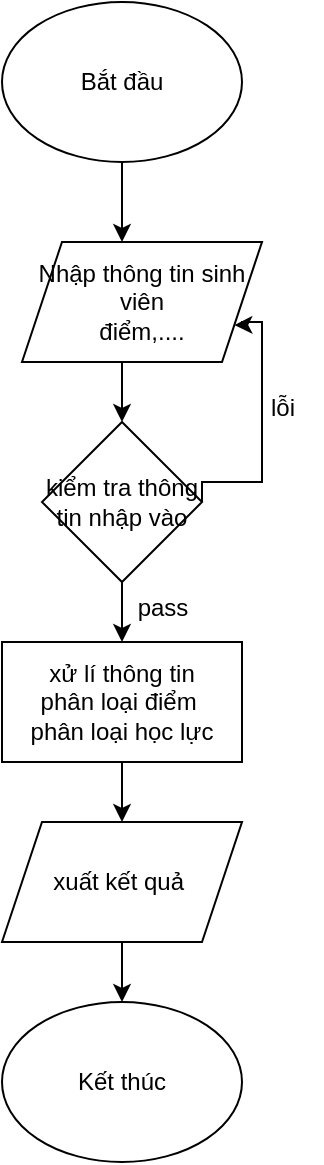 <mxfile version="28.2.3">
  <diagram id="C5RBs43oDa-KdzZeNtuy" name="Page-1">
    <mxGraphModel dx="978" dy="574" grid="1" gridSize="10" guides="1" tooltips="1" connect="1" arrows="1" fold="1" page="1" pageScale="1" pageWidth="827" pageHeight="1169" math="0" shadow="0">
      <root>
        <mxCell id="WIyWlLk6GJQsqaUBKTNV-0" />
        <mxCell id="WIyWlLk6GJQsqaUBKTNV-1" parent="WIyWlLk6GJQsqaUBKTNV-0" />
        <mxCell id="GvN_7AaVRepUF5_kU72r-2" style="edgeStyle=orthogonalEdgeStyle;rounded=0;orthogonalLoop=1;jettySize=auto;html=1;entryX=0.5;entryY=0;entryDx=0;entryDy=0;" edge="1" parent="WIyWlLk6GJQsqaUBKTNV-1" source="GvN_7AaVRepUF5_kU72r-0">
          <mxGeometry relative="1" as="geometry">
            <mxPoint x="380" y="280" as="targetPoint" />
          </mxGeometry>
        </mxCell>
        <mxCell id="GvN_7AaVRepUF5_kU72r-0" value="Bắt đầu" style="ellipse;whiteSpace=wrap;html=1;" vertex="1" parent="WIyWlLk6GJQsqaUBKTNV-1">
          <mxGeometry x="320" y="160" width="120" height="80" as="geometry" />
        </mxCell>
        <mxCell id="GvN_7AaVRepUF5_kU72r-5" style="edgeStyle=orthogonalEdgeStyle;rounded=0;orthogonalLoop=1;jettySize=auto;html=1;entryX=0.5;entryY=0;entryDx=0;entryDy=0;" edge="1" parent="WIyWlLk6GJQsqaUBKTNV-1" target="GvN_7AaVRepUF5_kU72r-3">
          <mxGeometry relative="1" as="geometry">
            <mxPoint x="380.0" y="340" as="sourcePoint" />
            <Array as="points">
              <mxPoint x="380" y="360" />
            </Array>
          </mxGeometry>
        </mxCell>
        <mxCell id="GvN_7AaVRepUF5_kU72r-4" style="edgeStyle=orthogonalEdgeStyle;rounded=0;orthogonalLoop=1;jettySize=auto;html=1;exitX=1;exitY=0.5;exitDx=0;exitDy=0;entryX=1;entryY=0.75;entryDx=0;entryDy=0;" edge="1" parent="WIyWlLk6GJQsqaUBKTNV-1" source="GvN_7AaVRepUF5_kU72r-3" target="GvN_7AaVRepUF5_kU72r-8">
          <mxGeometry relative="1" as="geometry">
            <mxPoint x="440" y="340" as="targetPoint" />
            <Array as="points">
              <mxPoint x="420" y="400" />
              <mxPoint x="450" y="400" />
              <mxPoint x="450" y="320" />
              <mxPoint x="440" y="320" />
              <mxPoint x="440" y="322" />
            </Array>
          </mxGeometry>
        </mxCell>
        <mxCell id="GvN_7AaVRepUF5_kU72r-10" value="" style="edgeStyle=orthogonalEdgeStyle;rounded=0;orthogonalLoop=1;jettySize=auto;html=1;" edge="1" parent="WIyWlLk6GJQsqaUBKTNV-1" source="GvN_7AaVRepUF5_kU72r-3" target="GvN_7AaVRepUF5_kU72r-9">
          <mxGeometry relative="1" as="geometry" />
        </mxCell>
        <mxCell id="GvN_7AaVRepUF5_kU72r-3" value="kiểm tra thông tin nhập vào" style="rhombus;whiteSpace=wrap;html=1;" vertex="1" parent="WIyWlLk6GJQsqaUBKTNV-1">
          <mxGeometry x="340" y="370" width="80" height="80" as="geometry" />
        </mxCell>
        <mxCell id="GvN_7AaVRepUF5_kU72r-6" value="lỗi" style="text;html=1;align=center;verticalAlign=middle;resizable=0;points=[];autosize=1;strokeColor=none;fillColor=none;" vertex="1" parent="WIyWlLk6GJQsqaUBKTNV-1">
          <mxGeometry x="440" y="348" width="40" height="30" as="geometry" />
        </mxCell>
        <mxCell id="GvN_7AaVRepUF5_kU72r-8" value="Nhập thông tin sinh viên&lt;div&gt;điểm,....&lt;/div&gt;" style="shape=parallelogram;perimeter=parallelogramPerimeter;whiteSpace=wrap;html=1;fixedSize=1;" vertex="1" parent="WIyWlLk6GJQsqaUBKTNV-1">
          <mxGeometry x="330" y="280" width="120" height="60" as="geometry" />
        </mxCell>
        <mxCell id="GvN_7AaVRepUF5_kU72r-24" value="" style="edgeStyle=orthogonalEdgeStyle;rounded=0;orthogonalLoop=1;jettySize=auto;html=1;" edge="1" parent="WIyWlLk6GJQsqaUBKTNV-1" source="GvN_7AaVRepUF5_kU72r-9" target="GvN_7AaVRepUF5_kU72r-21">
          <mxGeometry relative="1" as="geometry" />
        </mxCell>
        <mxCell id="GvN_7AaVRepUF5_kU72r-9" value="xử lí thông tin&lt;div&gt;phân loại điểm&amp;nbsp;&lt;/div&gt;&lt;div&gt;phân loại học lực&lt;/div&gt;" style="rounded=0;whiteSpace=wrap;html=1;" vertex="1" parent="WIyWlLk6GJQsqaUBKTNV-1">
          <mxGeometry x="320" y="480" width="120" height="60" as="geometry" />
        </mxCell>
        <mxCell id="GvN_7AaVRepUF5_kU72r-11" value="pass" style="text;html=1;align=center;verticalAlign=middle;resizable=0;points=[];autosize=1;strokeColor=none;fillColor=none;" vertex="1" parent="WIyWlLk6GJQsqaUBKTNV-1">
          <mxGeometry x="375" y="448" width="50" height="30" as="geometry" />
        </mxCell>
        <mxCell id="GvN_7AaVRepUF5_kU72r-26" value="" style="edgeStyle=orthogonalEdgeStyle;rounded=0;orthogonalLoop=1;jettySize=auto;html=1;" edge="1" parent="WIyWlLk6GJQsqaUBKTNV-1" source="GvN_7AaVRepUF5_kU72r-21" target="GvN_7AaVRepUF5_kU72r-25">
          <mxGeometry relative="1" as="geometry" />
        </mxCell>
        <mxCell id="GvN_7AaVRepUF5_kU72r-21" value="xuất kết quả&amp;nbsp;" style="shape=parallelogram;perimeter=parallelogramPerimeter;whiteSpace=wrap;html=1;fixedSize=1;" vertex="1" parent="WIyWlLk6GJQsqaUBKTNV-1">
          <mxGeometry x="320" y="570" width="120" height="60" as="geometry" />
        </mxCell>
        <mxCell id="GvN_7AaVRepUF5_kU72r-25" value="Kết thúc" style="ellipse;whiteSpace=wrap;html=1;" vertex="1" parent="WIyWlLk6GJQsqaUBKTNV-1">
          <mxGeometry x="320" y="660" width="120" height="80" as="geometry" />
        </mxCell>
      </root>
    </mxGraphModel>
  </diagram>
</mxfile>
